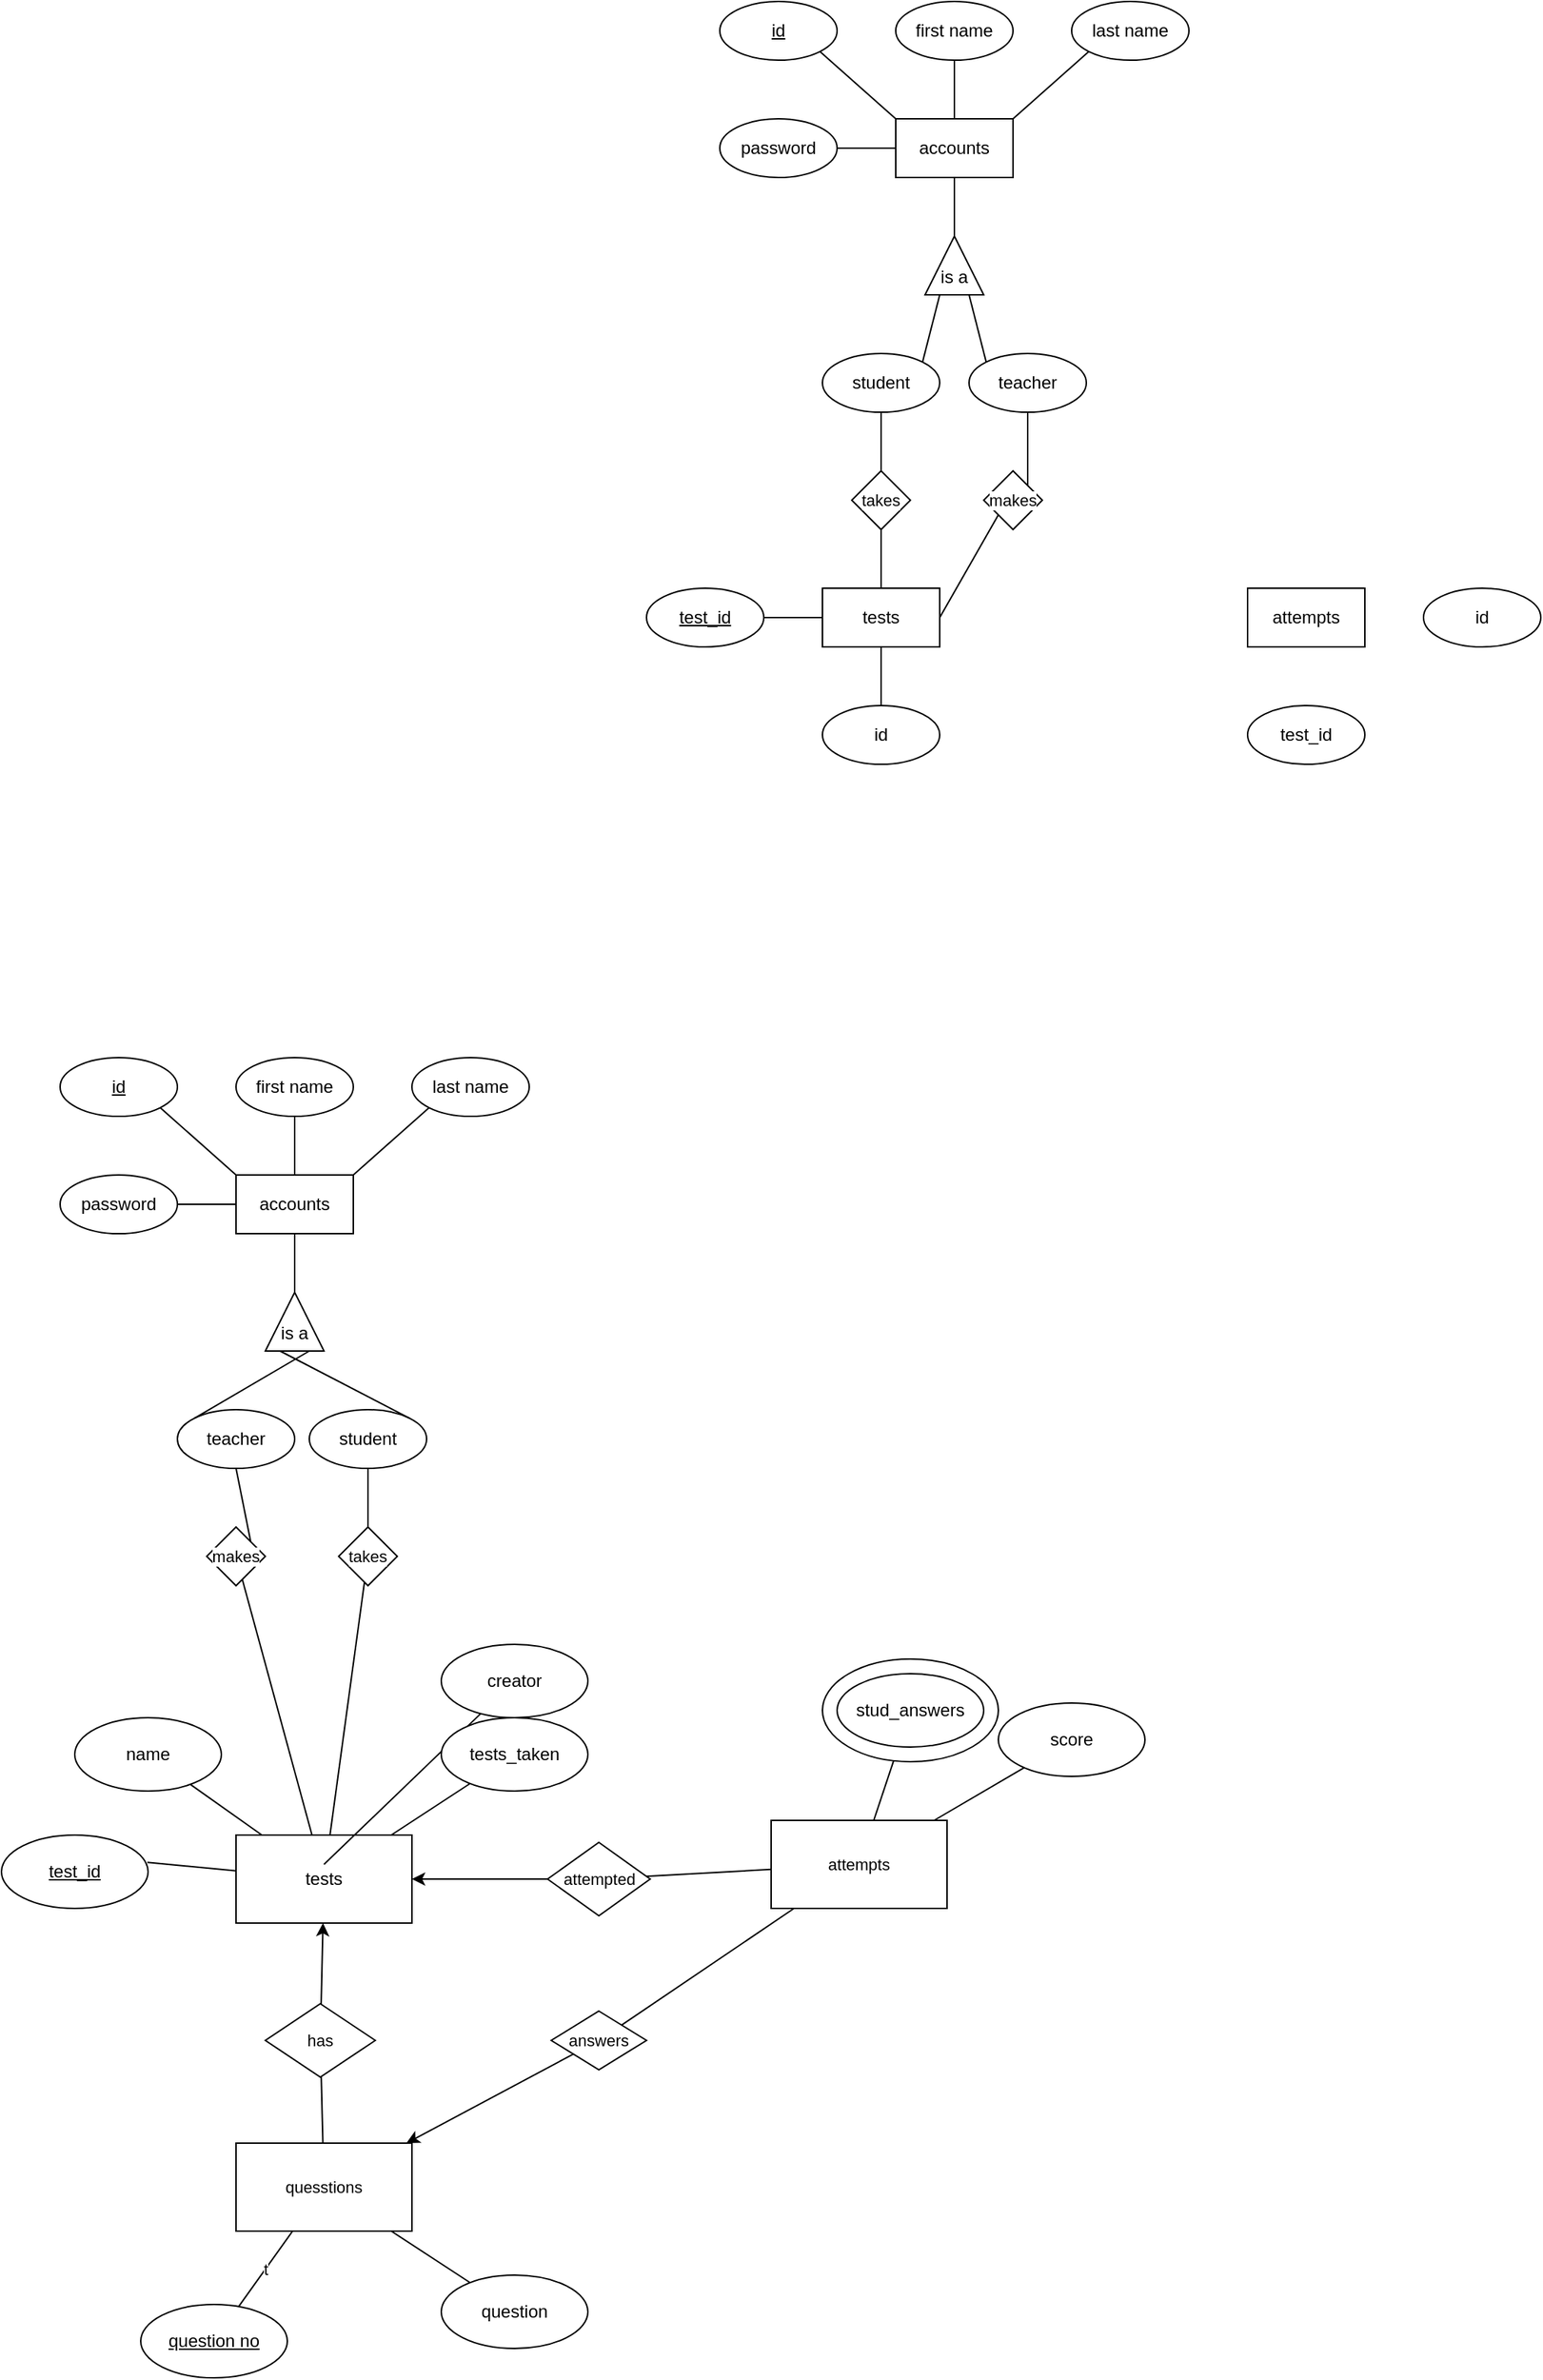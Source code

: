 <mxfile>
    <diagram name="Page-1" id="jqU9jxVEnXfVnfZuGpku">
        <mxGraphModel dx="1589" dy="531" grid="1" gridSize="10" guides="1" tooltips="1" connect="1" arrows="1" fold="1" page="1" pageScale="1" pageWidth="850" pageHeight="1100" math="0" shadow="0">
            <root>
                <mxCell id="0"/>
                <mxCell id="1" parent="0"/>
                <mxCell id="iJpix580n_bBGXiEm7MX-1" value="accounts" style="rounded=0;whiteSpace=wrap;html=1;" parent="1" vertex="1">
                    <mxGeometry x="200" y="120" width="80" height="40" as="geometry"/>
                </mxCell>
                <mxCell id="iJpix580n_bBGXiEm7MX-2" value="&lt;u&gt;id&lt;/u&gt;" style="ellipse;whiteSpace=wrap;html=1;" parent="1" vertex="1">
                    <mxGeometry x="80" y="40" width="80" height="40" as="geometry"/>
                </mxCell>
                <mxCell id="iJpix580n_bBGXiEm7MX-3" value="first name" style="ellipse;whiteSpace=wrap;html=1;" parent="1" vertex="1">
                    <mxGeometry x="200" y="40" width="80" height="40" as="geometry"/>
                </mxCell>
                <mxCell id="iJpix580n_bBGXiEm7MX-4" value="last name" style="ellipse;whiteSpace=wrap;html=1;" parent="1" vertex="1">
                    <mxGeometry x="320" y="40" width="80" height="40" as="geometry"/>
                </mxCell>
                <mxCell id="iJpix580n_bBGXiEm7MX-5" value="password" style="ellipse;whiteSpace=wrap;html=1;" parent="1" vertex="1">
                    <mxGeometry x="80" y="120" width="80" height="40" as="geometry"/>
                </mxCell>
                <mxCell id="iJpix580n_bBGXiEm7MX-7" value="" style="endArrow=none;html=1;rounded=0;exitX=1;exitY=0.5;exitDx=0;exitDy=0;entryX=0;entryY=0.5;entryDx=0;entryDy=0;" parent="1" source="iJpix580n_bBGXiEm7MX-5" target="iJpix580n_bBGXiEm7MX-1" edge="1">
                    <mxGeometry width="50" height="50" relative="1" as="geometry">
                        <mxPoint x="180" y="240" as="sourcePoint"/>
                        <mxPoint x="230" y="190" as="targetPoint"/>
                    </mxGeometry>
                </mxCell>
                <mxCell id="iJpix580n_bBGXiEm7MX-9" value="" style="endArrow=none;html=1;rounded=0;entryX=0.5;entryY=1;entryDx=0;entryDy=0;" parent="1" target="iJpix580n_bBGXiEm7MX-1" edge="1">
                    <mxGeometry width="50" height="50" relative="1" as="geometry">
                        <mxPoint x="240" y="200" as="sourcePoint"/>
                        <mxPoint x="140" y="160" as="targetPoint"/>
                    </mxGeometry>
                </mxCell>
                <mxCell id="iJpix580n_bBGXiEm7MX-10" value="" style="endArrow=none;html=1;rounded=0;entryX=1;entryY=1;entryDx=0;entryDy=0;exitX=0;exitY=0;exitDx=0;exitDy=0;" parent="1" source="iJpix580n_bBGXiEm7MX-1" target="iJpix580n_bBGXiEm7MX-2" edge="1">
                    <mxGeometry width="50" height="50" relative="1" as="geometry">
                        <mxPoint x="130" y="140" as="sourcePoint"/>
                        <mxPoint x="180" y="90" as="targetPoint"/>
                    </mxGeometry>
                </mxCell>
                <mxCell id="iJpix580n_bBGXiEm7MX-11" value="" style="endArrow=none;html=1;rounded=0;entryX=0.5;entryY=1;entryDx=0;entryDy=0;exitX=0.5;exitY=0;exitDx=0;exitDy=0;" parent="1" source="iJpix580n_bBGXiEm7MX-1" target="iJpix580n_bBGXiEm7MX-3" edge="1">
                    <mxGeometry width="50" height="50" relative="1" as="geometry">
                        <mxPoint x="200" y="240" as="sourcePoint"/>
                        <mxPoint x="250" y="190" as="targetPoint"/>
                    </mxGeometry>
                </mxCell>
                <mxCell id="iJpix580n_bBGXiEm7MX-12" value="" style="endArrow=none;html=1;rounded=0;entryX=0;entryY=1;entryDx=0;entryDy=0;exitX=1;exitY=0;exitDx=0;exitDy=0;" parent="1" source="iJpix580n_bBGXiEm7MX-1" target="iJpix580n_bBGXiEm7MX-4" edge="1">
                    <mxGeometry width="50" height="50" relative="1" as="geometry">
                        <mxPoint x="310" y="180" as="sourcePoint"/>
                        <mxPoint x="360" y="130" as="targetPoint"/>
                    </mxGeometry>
                </mxCell>
                <mxCell id="iJpix580n_bBGXiEm7MX-13" value="tests" style="rounded=0;whiteSpace=wrap;html=1;" parent="1" vertex="1">
                    <mxGeometry x="150" y="440" width="80" height="40" as="geometry"/>
                </mxCell>
                <mxCell id="iJpix580n_bBGXiEm7MX-22" style="edgeStyle=orthogonalEdgeStyle;rounded=0;orthogonalLoop=1;jettySize=auto;html=1;exitX=1;exitY=0.5;exitDx=0;exitDy=0;endArrow=none;startFill=0;" parent="1" source="iJpix580n_bBGXiEm7MX-14" target="iJpix580n_bBGXiEm7MX-13" edge="1">
                    <mxGeometry relative="1" as="geometry"/>
                </mxCell>
                <mxCell id="iJpix580n_bBGXiEm7MX-14" value="&lt;u&gt;test_id&lt;/u&gt;" style="ellipse;whiteSpace=wrap;html=1;" parent="1" vertex="1">
                    <mxGeometry x="30" y="440" width="80" height="40" as="geometry"/>
                </mxCell>
                <mxCell id="iJpix580n_bBGXiEm7MX-23" style="edgeStyle=orthogonalEdgeStyle;shape=connector;rounded=0;orthogonalLoop=1;jettySize=auto;html=1;exitX=0.5;exitY=0;exitDx=0;exitDy=0;entryX=0.5;entryY=1;entryDx=0;entryDy=0;strokeColor=default;align=center;verticalAlign=middle;fontFamily=Helvetica;fontSize=11;fontColor=default;labelBackgroundColor=default;startFill=0;endArrow=none;" parent="1" source="iJpix580n_bBGXiEm7MX-15" target="iJpix580n_bBGXiEm7MX-13" edge="1">
                    <mxGeometry relative="1" as="geometry"/>
                </mxCell>
                <mxCell id="iJpix580n_bBGXiEm7MX-15" value="id" style="ellipse;whiteSpace=wrap;html=1;" parent="1" vertex="1">
                    <mxGeometry x="150" y="520" width="80" height="40" as="geometry"/>
                </mxCell>
                <mxCell id="iJpix580n_bBGXiEm7MX-16" value="&lt;div&gt;&lt;br&gt;&lt;/div&gt;is a" style="triangle;whiteSpace=wrap;html=1;direction=north;" parent="1" vertex="1">
                    <mxGeometry x="220" y="200" width="40" height="40" as="geometry"/>
                </mxCell>
                <mxCell id="iJpix580n_bBGXiEm7MX-17" value="student" style="ellipse;whiteSpace=wrap;html=1;" parent="1" vertex="1">
                    <mxGeometry x="150" y="280" width="80" height="40" as="geometry"/>
                </mxCell>
                <mxCell id="iJpix580n_bBGXiEm7MX-19" value="teacher" style="ellipse;whiteSpace=wrap;html=1;" parent="1" vertex="1">
                    <mxGeometry x="250" y="280" width="80" height="40" as="geometry"/>
                </mxCell>
                <mxCell id="iJpix580n_bBGXiEm7MX-20" value="" style="endArrow=none;html=1;rounded=0;entryX=0;entryY=0.25;entryDx=0;entryDy=0;exitX=1;exitY=0;exitDx=0;exitDy=0;" parent="1" source="iJpix580n_bBGXiEm7MX-17" target="iJpix580n_bBGXiEm7MX-16" edge="1">
                    <mxGeometry width="50" height="50" relative="1" as="geometry">
                        <mxPoint x="130" y="290" as="sourcePoint"/>
                        <mxPoint x="180" y="240" as="targetPoint"/>
                    </mxGeometry>
                </mxCell>
                <mxCell id="iJpix580n_bBGXiEm7MX-21" value="" style="endArrow=none;html=1;rounded=0;entryX=0;entryY=0.75;entryDx=0;entryDy=0;exitX=0;exitY=0;exitDx=0;exitDy=0;" parent="1" source="iJpix580n_bBGXiEm7MX-19" target="iJpix580n_bBGXiEm7MX-16" edge="1">
                    <mxGeometry width="50" height="50" relative="1" as="geometry">
                        <mxPoint x="190" y="390" as="sourcePoint"/>
                        <mxPoint x="240" y="340" as="targetPoint"/>
                    </mxGeometry>
                </mxCell>
                <mxCell id="iJpix580n_bBGXiEm7MX-25" style="edgeStyle=orthogonalEdgeStyle;shape=connector;rounded=0;orthogonalLoop=1;jettySize=auto;html=1;exitX=0.5;exitY=0;exitDx=0;exitDy=0;entryX=0.5;entryY=1;entryDx=0;entryDy=0;strokeColor=default;align=center;verticalAlign=middle;fontFamily=Helvetica;fontSize=11;fontColor=default;labelBackgroundColor=default;startFill=0;endArrow=none;" parent="1" source="iJpix580n_bBGXiEm7MX-24" target="iJpix580n_bBGXiEm7MX-17" edge="1">
                    <mxGeometry relative="1" as="geometry"/>
                </mxCell>
                <mxCell id="iJpix580n_bBGXiEm7MX-26" style="edgeStyle=orthogonalEdgeStyle;shape=connector;rounded=0;orthogonalLoop=1;jettySize=auto;html=1;exitX=0.5;exitY=1;exitDx=0;exitDy=0;entryX=0.5;entryY=0;entryDx=0;entryDy=0;strokeColor=default;align=center;verticalAlign=middle;fontFamily=Helvetica;fontSize=11;fontColor=default;labelBackgroundColor=default;startFill=0;endArrow=none;" parent="1" source="iJpix580n_bBGXiEm7MX-24" target="iJpix580n_bBGXiEm7MX-13" edge="1">
                    <mxGeometry relative="1" as="geometry"/>
                </mxCell>
                <mxCell id="iJpix580n_bBGXiEm7MX-24" value="takes" style="rhombus;whiteSpace=wrap;html=1;fontFamily=Helvetica;fontSize=11;fontColor=default;labelBackgroundColor=default;" parent="1" vertex="1">
                    <mxGeometry x="170" y="360" width="40" height="40" as="geometry"/>
                </mxCell>
                <mxCell id="iJpix580n_bBGXiEm7MX-27" value="makes" style="rhombus;whiteSpace=wrap;html=1;fontFamily=Helvetica;fontSize=11;fontColor=default;labelBackgroundColor=default;" parent="1" vertex="1">
                    <mxGeometry x="260" y="360" width="40" height="40" as="geometry"/>
                </mxCell>
                <mxCell id="iJpix580n_bBGXiEm7MX-35" value="" style="endArrow=none;html=1;rounded=0;strokeColor=default;align=center;verticalAlign=middle;fontFamily=Helvetica;fontSize=11;fontColor=default;labelBackgroundColor=default;entryX=0.5;entryY=1;entryDx=0;entryDy=0;exitX=1;exitY=0;exitDx=0;exitDy=0;" parent="1" source="iJpix580n_bBGXiEm7MX-27" target="iJpix580n_bBGXiEm7MX-19" edge="1">
                    <mxGeometry width="50" height="50" relative="1" as="geometry">
                        <mxPoint x="330" y="380" as="sourcePoint"/>
                        <mxPoint x="380" y="330" as="targetPoint"/>
                    </mxGeometry>
                </mxCell>
                <mxCell id="iJpix580n_bBGXiEm7MX-36" value="" style="endArrow=none;html=1;rounded=0;strokeColor=default;align=center;verticalAlign=middle;fontFamily=Helvetica;fontSize=11;fontColor=default;labelBackgroundColor=default;entryX=0;entryY=1;entryDx=0;entryDy=0;exitX=1;exitY=0.5;exitDx=0;exitDy=0;" parent="1" source="iJpix580n_bBGXiEm7MX-13" target="iJpix580n_bBGXiEm7MX-27" edge="1">
                    <mxGeometry width="50" height="50" relative="1" as="geometry">
                        <mxPoint x="290" y="470" as="sourcePoint"/>
                        <mxPoint x="340" y="420" as="targetPoint"/>
                    </mxGeometry>
                </mxCell>
                <mxCell id="iJpix580n_bBGXiEm7MX-37" value="attempts" style="rounded=0;whiteSpace=wrap;html=1;" parent="1" vertex="1">
                    <mxGeometry x="440" y="440" width="80" height="40" as="geometry"/>
                </mxCell>
                <mxCell id="iJpix580n_bBGXiEm7MX-38" value="test_id" style="ellipse;whiteSpace=wrap;html=1;" parent="1" vertex="1">
                    <mxGeometry x="440" y="520" width="80" height="40" as="geometry"/>
                </mxCell>
                <mxCell id="iJpix580n_bBGXiEm7MX-39" value="id" style="ellipse;whiteSpace=wrap;html=1;" parent="1" vertex="1">
                    <mxGeometry x="560" y="440" width="80" height="40" as="geometry"/>
                </mxCell>
                <mxCell id="2" value="tests" style="rounded=0;whiteSpace=wrap;html=1;" vertex="1" parent="1">
                    <mxGeometry x="-250" y="1290" width="120" height="60" as="geometry"/>
                </mxCell>
                <mxCell id="4" style="edgeStyle=none;html=1;endArrow=none;endFill=0;" edge="1" parent="1" target="2">
                    <mxGeometry relative="1" as="geometry">
                        <mxPoint x="-310.521" y="1308.598" as="sourcePoint"/>
                    </mxGeometry>
                </mxCell>
                <mxCell id="3" value="&lt;u&gt;test_id&lt;/u&gt;" style="ellipse;whiteSpace=wrap;html=1;" vertex="1" parent="1">
                    <mxGeometry x="-410" y="1290" width="100" height="50" as="geometry"/>
                </mxCell>
                <mxCell id="6" style="edgeStyle=none;shape=connector;rounded=1;html=1;strokeColor=default;align=center;verticalAlign=middle;fontFamily=Helvetica;fontSize=11;fontColor=default;labelBackgroundColor=default;endArrow=none;endFill=0;" edge="1" parent="1" source="5" target="2">
                    <mxGeometry relative="1" as="geometry"/>
                </mxCell>
                <mxCell id="5" value="name" style="ellipse;whiteSpace=wrap;html=1;" vertex="1" parent="1">
                    <mxGeometry x="-360" y="1210" width="100" height="50" as="geometry"/>
                </mxCell>
                <mxCell id="9" style="edgeStyle=none;shape=connector;rounded=1;html=1;strokeColor=default;align=center;verticalAlign=middle;fontFamily=Helvetica;fontSize=11;fontColor=default;labelBackgroundColor=default;endArrow=none;endFill=0;" edge="1" parent="1" source="8">
                    <mxGeometry relative="1" as="geometry">
                        <mxPoint x="-190" y="1310" as="targetPoint"/>
                    </mxGeometry>
                </mxCell>
                <mxCell id="8" value="creator" style="ellipse;whiteSpace=wrap;html=1;" vertex="1" parent="1">
                    <mxGeometry x="-110" y="1160" width="100" height="50" as="geometry"/>
                </mxCell>
                <mxCell id="11" style="edgeStyle=none;shape=connector;rounded=1;html=1;strokeColor=default;align=center;verticalAlign=middle;fontFamily=Helvetica;fontSize=11;fontColor=default;labelBackgroundColor=default;endArrow=none;endFill=0;" edge="1" parent="1" source="10" target="2">
                    <mxGeometry relative="1" as="geometry"/>
                </mxCell>
                <mxCell id="10" value="tests_taken" style="ellipse;whiteSpace=wrap;html=1;" vertex="1" parent="1">
                    <mxGeometry x="-110" y="1210" width="100" height="50" as="geometry"/>
                </mxCell>
                <mxCell id="15" style="edgeStyle=none;shape=connector;rounded=1;html=1;strokeColor=default;align=center;verticalAlign=middle;fontFamily=Helvetica;fontSize=11;fontColor=default;labelBackgroundColor=default;endArrow=classic;endFill=1;" edge="1" parent="1" source="14" target="2">
                    <mxGeometry relative="1" as="geometry"/>
                </mxCell>
                <mxCell id="17" style="edgeStyle=none;shape=connector;rounded=1;html=1;strokeColor=default;align=center;verticalAlign=middle;fontFamily=Helvetica;fontSize=11;fontColor=default;labelBackgroundColor=default;endArrow=none;endFill=0;" edge="1" parent="1" source="14" target="16">
                    <mxGeometry relative="1" as="geometry"/>
                </mxCell>
                <mxCell id="14" value="has" style="rhombus;whiteSpace=wrap;html=1;fontFamily=Helvetica;fontSize=11;fontColor=default;labelBackgroundColor=default;" vertex="1" parent="1">
                    <mxGeometry x="-230" y="1405" width="75" height="50" as="geometry"/>
                </mxCell>
                <mxCell id="16" value="quesstions" style="rounded=0;whiteSpace=wrap;html=1;fontFamily=Helvetica;fontSize=11;fontColor=default;labelBackgroundColor=default;" vertex="1" parent="1">
                    <mxGeometry x="-250" y="1500" width="120" height="60" as="geometry"/>
                </mxCell>
                <mxCell id="19" style="edgeStyle=none;shape=connector;rounded=1;html=1;strokeColor=default;align=center;verticalAlign=middle;fontFamily=Helvetica;fontSize=11;fontColor=default;labelBackgroundColor=default;endArrow=none;endFill=0;" edge="1" parent="1" source="18" target="16">
                    <mxGeometry relative="1" as="geometry"/>
                </mxCell>
                <mxCell id="18" value="question" style="ellipse;whiteSpace=wrap;html=1;" vertex="1" parent="1">
                    <mxGeometry x="-110" y="1590" width="100" height="50" as="geometry"/>
                </mxCell>
                <mxCell id="22" value="t" style="edgeStyle=none;shape=connector;rounded=1;html=1;strokeColor=default;align=center;verticalAlign=middle;fontFamily=Helvetica;fontSize=11;fontColor=default;labelBackgroundColor=default;endArrow=none;endFill=0;" edge="1" parent="1" source="21" target="16">
                    <mxGeometry relative="1" as="geometry"/>
                </mxCell>
                <mxCell id="21" value="&lt;u&gt;question no&lt;/u&gt;" style="ellipse;whiteSpace=wrap;html=1;" vertex="1" parent="1">
                    <mxGeometry x="-315" y="1610" width="100" height="50" as="geometry"/>
                </mxCell>
                <mxCell id="24" value="attempts" style="rounded=0;whiteSpace=wrap;html=1;fontFamily=Helvetica;fontSize=11;fontColor=default;labelBackgroundColor=default;" vertex="1" parent="1">
                    <mxGeometry x="115" y="1280" width="120" height="60" as="geometry"/>
                </mxCell>
                <mxCell id="26" style="edgeStyle=none;shape=connector;rounded=1;html=1;strokeColor=default;align=center;verticalAlign=middle;fontFamily=Helvetica;fontSize=11;fontColor=default;labelBackgroundColor=default;endArrow=none;endFill=0;" edge="1" parent="1" source="25" target="24">
                    <mxGeometry relative="1" as="geometry"/>
                </mxCell>
                <mxCell id="27" style="edgeStyle=none;shape=connector;rounded=1;html=1;strokeColor=default;align=center;verticalAlign=middle;fontFamily=Helvetica;fontSize=11;fontColor=default;labelBackgroundColor=default;endArrow=classic;endFill=1;" edge="1" parent="1" source="25" target="2">
                    <mxGeometry relative="1" as="geometry"/>
                </mxCell>
                <mxCell id="25" value="attempted" style="rhombus;whiteSpace=wrap;html=1;fontFamily=Helvetica;fontSize=11;fontColor=default;labelBackgroundColor=default;" vertex="1" parent="1">
                    <mxGeometry x="-37.5" y="1295" width="70" height="50" as="geometry"/>
                </mxCell>
                <mxCell id="30" style="edgeStyle=none;shape=connector;rounded=1;html=1;strokeColor=default;align=center;verticalAlign=middle;fontFamily=Helvetica;fontSize=11;fontColor=default;labelBackgroundColor=default;endArrow=none;endFill=0;" edge="1" parent="1" source="29" target="24">
                    <mxGeometry relative="1" as="geometry"/>
                </mxCell>
                <mxCell id="29" value="score" style="ellipse;whiteSpace=wrap;html=1;" vertex="1" parent="1">
                    <mxGeometry x="270" y="1200" width="100" height="50" as="geometry"/>
                </mxCell>
                <mxCell id="33" style="edgeStyle=none;shape=connector;rounded=1;html=1;strokeColor=default;align=center;verticalAlign=middle;fontFamily=Helvetica;fontSize=11;fontColor=default;labelBackgroundColor=default;endArrow=none;endFill=0;" edge="1" parent="1" source="32" target="24">
                    <mxGeometry relative="1" as="geometry"/>
                </mxCell>
                <mxCell id="34" style="edgeStyle=none;shape=connector;rounded=1;html=1;strokeColor=default;align=center;verticalAlign=middle;fontFamily=Helvetica;fontSize=11;fontColor=default;labelBackgroundColor=default;endArrow=classic;endFill=1;" edge="1" parent="1" source="32" target="16">
                    <mxGeometry relative="1" as="geometry"/>
                </mxCell>
                <mxCell id="32" value="answers" style="rhombus;whiteSpace=wrap;html=1;fontFamily=Helvetica;fontSize=11;fontColor=default;labelBackgroundColor=default;" vertex="1" parent="1">
                    <mxGeometry x="-35" y="1410" width="65" height="40" as="geometry"/>
                </mxCell>
                <mxCell id="55" value="accounts" style="rounded=0;whiteSpace=wrap;html=1;" vertex="1" parent="1">
                    <mxGeometry x="-250" y="840" width="80" height="40" as="geometry"/>
                </mxCell>
                <mxCell id="56" value="&lt;u&gt;id&lt;/u&gt;" style="ellipse;whiteSpace=wrap;html=1;" vertex="1" parent="1">
                    <mxGeometry x="-370" y="760" width="80" height="40" as="geometry"/>
                </mxCell>
                <mxCell id="57" value="first name" style="ellipse;whiteSpace=wrap;html=1;" vertex="1" parent="1">
                    <mxGeometry x="-250" y="760" width="80" height="40" as="geometry"/>
                </mxCell>
                <mxCell id="58" value="last name" style="ellipse;whiteSpace=wrap;html=1;" vertex="1" parent="1">
                    <mxGeometry x="-130" y="760" width="80" height="40" as="geometry"/>
                </mxCell>
                <mxCell id="59" value="password" style="ellipse;whiteSpace=wrap;html=1;" vertex="1" parent="1">
                    <mxGeometry x="-370" y="840" width="80" height="40" as="geometry"/>
                </mxCell>
                <mxCell id="60" value="" style="endArrow=none;html=1;rounded=0;exitX=1;exitY=0.5;exitDx=0;exitDy=0;entryX=0;entryY=0.5;entryDx=0;entryDy=0;" edge="1" parent="1" source="59" target="55">
                    <mxGeometry width="50" height="50" relative="1" as="geometry">
                        <mxPoint x="-270" y="960" as="sourcePoint"/>
                        <mxPoint x="-220" y="910" as="targetPoint"/>
                    </mxGeometry>
                </mxCell>
                <mxCell id="61" value="" style="endArrow=none;html=1;rounded=0;entryX=0.5;entryY=1;entryDx=0;entryDy=0;" edge="1" parent="1" target="55">
                    <mxGeometry width="50" height="50" relative="1" as="geometry">
                        <mxPoint x="-210" y="920" as="sourcePoint"/>
                        <mxPoint x="-310" y="880" as="targetPoint"/>
                    </mxGeometry>
                </mxCell>
                <mxCell id="62" value="" style="endArrow=none;html=1;rounded=0;entryX=1;entryY=1;entryDx=0;entryDy=0;exitX=0;exitY=0;exitDx=0;exitDy=0;" edge="1" parent="1" source="55" target="56">
                    <mxGeometry width="50" height="50" relative="1" as="geometry">
                        <mxPoint x="-320" y="860" as="sourcePoint"/>
                        <mxPoint x="-270" y="810" as="targetPoint"/>
                    </mxGeometry>
                </mxCell>
                <mxCell id="63" value="" style="endArrow=none;html=1;rounded=0;entryX=0.5;entryY=1;entryDx=0;entryDy=0;" edge="1" parent="1" source="55" target="57">
                    <mxGeometry width="50" height="50" relative="1" as="geometry">
                        <mxPoint x="-250" y="960" as="sourcePoint"/>
                        <mxPoint x="-200" y="910" as="targetPoint"/>
                    </mxGeometry>
                </mxCell>
                <mxCell id="64" value="" style="endArrow=none;html=1;rounded=0;entryX=0;entryY=1;entryDx=0;entryDy=0;exitX=1;exitY=0;exitDx=0;exitDy=0;" edge="1" parent="1" source="55" target="58">
                    <mxGeometry width="50" height="50" relative="1" as="geometry">
                        <mxPoint x="-140" y="900" as="sourcePoint"/>
                        <mxPoint x="-90" y="850" as="targetPoint"/>
                    </mxGeometry>
                </mxCell>
                <mxCell id="65" value="&lt;div&gt;&lt;br&gt;&lt;/div&gt;is a" style="triangle;whiteSpace=wrap;html=1;direction=north;" vertex="1" parent="1">
                    <mxGeometry x="-230" y="920" width="40" height="40" as="geometry"/>
                </mxCell>
                <mxCell id="66" value="student" style="ellipse;whiteSpace=wrap;html=1;" vertex="1" parent="1">
                    <mxGeometry x="-200" y="1000" width="80" height="40" as="geometry"/>
                </mxCell>
                <mxCell id="67" value="teacher" style="ellipse;whiteSpace=wrap;html=1;" vertex="1" parent="1">
                    <mxGeometry x="-290" y="1000" width="80" height="40" as="geometry"/>
                </mxCell>
                <mxCell id="68" value="" style="endArrow=none;html=1;rounded=0;entryX=0;entryY=0.25;entryDx=0;entryDy=0;exitX=1;exitY=0;exitDx=0;exitDy=0;" edge="1" parent="1" source="66" target="65">
                    <mxGeometry width="50" height="50" relative="1" as="geometry">
                        <mxPoint x="-320" y="1010" as="sourcePoint"/>
                        <mxPoint x="-270" y="960" as="targetPoint"/>
                    </mxGeometry>
                </mxCell>
                <mxCell id="69" value="" style="endArrow=none;html=1;rounded=0;entryX=0;entryY=0.75;entryDx=0;entryDy=0;exitX=0;exitY=0;exitDx=0;exitDy=0;" edge="1" parent="1" source="67" target="65">
                    <mxGeometry width="50" height="50" relative="1" as="geometry">
                        <mxPoint x="-260" y="1110" as="sourcePoint"/>
                        <mxPoint x="-210" y="1060" as="targetPoint"/>
                    </mxGeometry>
                </mxCell>
                <mxCell id="70" style="edgeStyle=orthogonalEdgeStyle;shape=connector;rounded=0;orthogonalLoop=1;jettySize=auto;html=1;exitX=0.5;exitY=0;exitDx=0;exitDy=0;entryX=0.5;entryY=1;entryDx=0;entryDy=0;strokeColor=default;align=center;verticalAlign=middle;fontFamily=Helvetica;fontSize=11;fontColor=default;labelBackgroundColor=default;startFill=0;endArrow=none;" edge="1" parent="1" source="71" target="66">
                    <mxGeometry relative="1" as="geometry"/>
                </mxCell>
                <mxCell id="76" style="edgeStyle=none;shape=connector;rounded=1;html=1;strokeColor=default;align=center;verticalAlign=middle;fontFamily=Helvetica;fontSize=11;fontColor=default;labelBackgroundColor=default;endArrow=none;endFill=0;" edge="1" parent="1" source="71" target="2">
                    <mxGeometry relative="1" as="geometry"/>
                </mxCell>
                <mxCell id="71" value="takes" style="rhombus;whiteSpace=wrap;html=1;fontFamily=Helvetica;fontSize=11;fontColor=default;labelBackgroundColor=default;" vertex="1" parent="1">
                    <mxGeometry x="-180" y="1080" width="40" height="40" as="geometry"/>
                </mxCell>
                <mxCell id="75" style="edgeStyle=none;shape=connector;rounded=1;html=1;strokeColor=default;align=center;verticalAlign=middle;fontFamily=Helvetica;fontSize=11;fontColor=default;labelBackgroundColor=default;endArrow=none;endFill=0;" edge="1" parent="1" source="72" target="2">
                    <mxGeometry relative="1" as="geometry"/>
                </mxCell>
                <mxCell id="72" value="makes" style="rhombus;whiteSpace=wrap;html=1;fontFamily=Helvetica;fontSize=11;fontColor=default;labelBackgroundColor=default;" vertex="1" parent="1">
                    <mxGeometry x="-270" y="1080" width="40" height="40" as="geometry"/>
                </mxCell>
                <mxCell id="73" value="" style="endArrow=none;html=1;rounded=0;strokeColor=default;align=center;verticalAlign=middle;fontFamily=Helvetica;fontSize=11;fontColor=default;labelBackgroundColor=default;entryX=0.5;entryY=1;entryDx=0;entryDy=0;exitX=1;exitY=0;exitDx=0;exitDy=0;" edge="1" parent="1" source="72" target="67">
                    <mxGeometry width="50" height="50" relative="1" as="geometry">
                        <mxPoint x="-120" y="1100" as="sourcePoint"/>
                        <mxPoint x="-70" y="1050" as="targetPoint"/>
                    </mxGeometry>
                </mxCell>
                <mxCell id="79" style="edgeStyle=none;shape=connector;rounded=1;html=1;strokeColor=default;align=center;verticalAlign=middle;fontFamily=Helvetica;fontSize=11;fontColor=default;labelBackgroundColor=default;endArrow=none;endFill=0;" edge="1" parent="1" source="78" target="24">
                    <mxGeometry relative="1" as="geometry"/>
                </mxCell>
                <mxCell id="80" value="" style="ellipse;whiteSpace=wrap;html=1;" vertex="1" parent="1">
                    <mxGeometry x="150" y="1170" width="120" height="70" as="geometry"/>
                </mxCell>
                <mxCell id="78" value="stud_answers" style="ellipse;whiteSpace=wrap;html=1;" vertex="1" parent="1">
                    <mxGeometry x="160" y="1180" width="100" height="50" as="geometry"/>
                </mxCell>
            </root>
        </mxGraphModel>
    </diagram>
</mxfile>